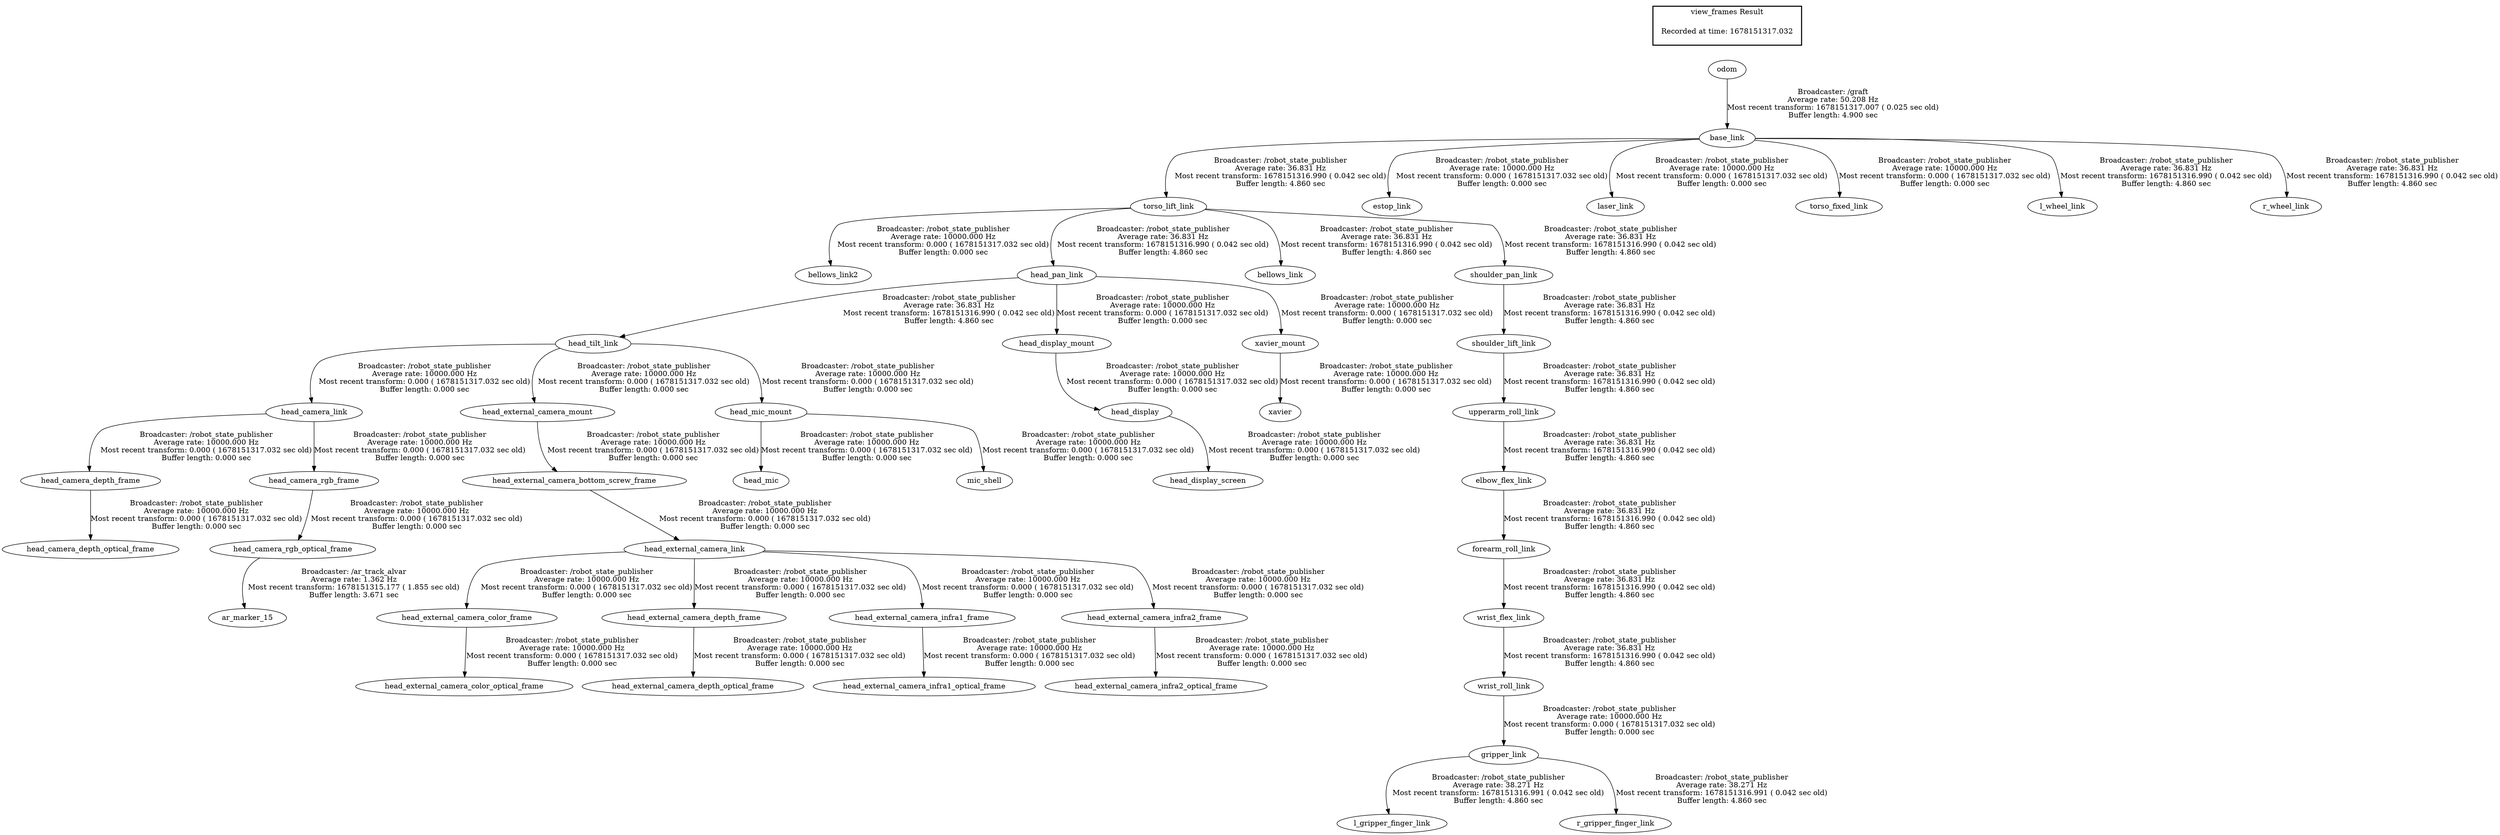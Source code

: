 digraph G {
"odom" -> "base_link"[label="Broadcaster: /graft\nAverage rate: 50.208 Hz\nMost recent transform: 1678151317.007 ( 0.025 sec old)\nBuffer length: 4.900 sec\n"];
"torso_lift_link" -> "bellows_link2"[label="Broadcaster: /robot_state_publisher\nAverage rate: 10000.000 Hz\nMost recent transform: 0.000 ( 1678151317.032 sec old)\nBuffer length: 0.000 sec\n"];
"base_link" -> "torso_lift_link"[label="Broadcaster: /robot_state_publisher\nAverage rate: 36.831 Hz\nMost recent transform: 1678151316.990 ( 0.042 sec old)\nBuffer length: 4.860 sec\n"];
"base_link" -> "estop_link"[label="Broadcaster: /robot_state_publisher\nAverage rate: 10000.000 Hz\nMost recent transform: 0.000 ( 1678151317.032 sec old)\nBuffer length: 0.000 sec\n"];
"wrist_roll_link" -> "gripper_link"[label="Broadcaster: /robot_state_publisher\nAverage rate: 10000.000 Hz\nMost recent transform: 0.000 ( 1678151317.032 sec old)\nBuffer length: 0.000 sec\n"];
"wrist_flex_link" -> "wrist_roll_link"[label="Broadcaster: /robot_state_publisher\nAverage rate: 36.831 Hz\nMost recent transform: 1678151316.990 ( 0.042 sec old)\nBuffer length: 4.860 sec\n"];
"head_camera_link" -> "head_camera_depth_frame"[label="Broadcaster: /robot_state_publisher\nAverage rate: 10000.000 Hz\nMost recent transform: 0.000 ( 1678151317.032 sec old)\nBuffer length: 0.000 sec\n"];
"head_tilt_link" -> "head_camera_link"[label="Broadcaster: /robot_state_publisher\nAverage rate: 10000.000 Hz\nMost recent transform: 0.000 ( 1678151317.032 sec old)\nBuffer length: 0.000 sec\n"];
"head_camera_depth_frame" -> "head_camera_depth_optical_frame"[label="Broadcaster: /robot_state_publisher\nAverage rate: 10000.000 Hz\nMost recent transform: 0.000 ( 1678151317.032 sec old)\nBuffer length: 0.000 sec\n"];
"head_pan_link" -> "head_tilt_link"[label="Broadcaster: /robot_state_publisher\nAverage rate: 36.831 Hz\nMost recent transform: 1678151316.990 ( 0.042 sec old)\nBuffer length: 4.860 sec\n"];
"head_camera_link" -> "head_camera_rgb_frame"[label="Broadcaster: /robot_state_publisher\nAverage rate: 10000.000 Hz\nMost recent transform: 0.000 ( 1678151317.032 sec old)\nBuffer length: 0.000 sec\n"];
"head_camera_rgb_frame" -> "head_camera_rgb_optical_frame"[label="Broadcaster: /robot_state_publisher\nAverage rate: 10000.000 Hz\nMost recent transform: 0.000 ( 1678151317.032 sec old)\nBuffer length: 0.000 sec\n"];
"head_display_mount" -> "head_display"[label="Broadcaster: /robot_state_publisher\nAverage rate: 10000.000 Hz\nMost recent transform: 0.000 ( 1678151317.032 sec old)\nBuffer length: 0.000 sec\n"];
"head_pan_link" -> "head_display_mount"[label="Broadcaster: /robot_state_publisher\nAverage rate: 10000.000 Hz\nMost recent transform: 0.000 ( 1678151317.032 sec old)\nBuffer length: 0.000 sec\n"];
"torso_lift_link" -> "head_pan_link"[label="Broadcaster: /robot_state_publisher\nAverage rate: 36.831 Hz\nMost recent transform: 1678151316.990 ( 0.042 sec old)\nBuffer length: 4.860 sec\n"];
"head_display" -> "head_display_screen"[label="Broadcaster: /robot_state_publisher\nAverage rate: 10000.000 Hz\nMost recent transform: 0.000 ( 1678151317.032 sec old)\nBuffer length: 0.000 sec\n"];
"head_external_camera_link" -> "head_external_camera_color_frame"[label="Broadcaster: /robot_state_publisher\nAverage rate: 10000.000 Hz\nMost recent transform: 0.000 ( 1678151317.032 sec old)\nBuffer length: 0.000 sec\n"];
"head_external_camera_bottom_screw_frame" -> "head_external_camera_link"[label="Broadcaster: /robot_state_publisher\nAverage rate: 10000.000 Hz\nMost recent transform: 0.000 ( 1678151317.032 sec old)\nBuffer length: 0.000 sec\n"];
"head_external_camera_color_frame" -> "head_external_camera_color_optical_frame"[label="Broadcaster: /robot_state_publisher\nAverage rate: 10000.000 Hz\nMost recent transform: 0.000 ( 1678151317.032 sec old)\nBuffer length: 0.000 sec\n"];
"head_external_camera_link" -> "head_external_camera_depth_frame"[label="Broadcaster: /robot_state_publisher\nAverage rate: 10000.000 Hz\nMost recent transform: 0.000 ( 1678151317.032 sec old)\nBuffer length: 0.000 sec\n"];
"head_external_camera_depth_frame" -> "head_external_camera_depth_optical_frame"[label="Broadcaster: /robot_state_publisher\nAverage rate: 10000.000 Hz\nMost recent transform: 0.000 ( 1678151317.032 sec old)\nBuffer length: 0.000 sec\n"];
"head_external_camera_link" -> "head_external_camera_infra1_frame"[label="Broadcaster: /robot_state_publisher\nAverage rate: 10000.000 Hz\nMost recent transform: 0.000 ( 1678151317.032 sec old)\nBuffer length: 0.000 sec\n"];
"head_external_camera_infra1_frame" -> "head_external_camera_infra1_optical_frame"[label="Broadcaster: /robot_state_publisher\nAverage rate: 10000.000 Hz\nMost recent transform: 0.000 ( 1678151317.032 sec old)\nBuffer length: 0.000 sec\n"];
"head_external_camera_link" -> "head_external_camera_infra2_frame"[label="Broadcaster: /robot_state_publisher\nAverage rate: 10000.000 Hz\nMost recent transform: 0.000 ( 1678151317.032 sec old)\nBuffer length: 0.000 sec\n"];
"head_external_camera_infra2_frame" -> "head_external_camera_infra2_optical_frame"[label="Broadcaster: /robot_state_publisher\nAverage rate: 10000.000 Hz\nMost recent transform: 0.000 ( 1678151317.032 sec old)\nBuffer length: 0.000 sec\n"];
"head_external_camera_mount" -> "head_external_camera_bottom_screw_frame"[label="Broadcaster: /robot_state_publisher\nAverage rate: 10000.000 Hz\nMost recent transform: 0.000 ( 1678151317.032 sec old)\nBuffer length: 0.000 sec\n"];
"head_tilt_link" -> "head_external_camera_mount"[label="Broadcaster: /robot_state_publisher\nAverage rate: 10000.000 Hz\nMost recent transform: 0.000 ( 1678151317.032 sec old)\nBuffer length: 0.000 sec\n"];
"head_mic_mount" -> "head_mic"[label="Broadcaster: /robot_state_publisher\nAverage rate: 10000.000 Hz\nMost recent transform: 0.000 ( 1678151317.032 sec old)\nBuffer length: 0.000 sec\n"];
"head_tilt_link" -> "head_mic_mount"[label="Broadcaster: /robot_state_publisher\nAverage rate: 10000.000 Hz\nMost recent transform: 0.000 ( 1678151317.032 sec old)\nBuffer length: 0.000 sec\n"];
"base_link" -> "laser_link"[label="Broadcaster: /robot_state_publisher\nAverage rate: 10000.000 Hz\nMost recent transform: 0.000 ( 1678151317.032 sec old)\nBuffer length: 0.000 sec\n"];
"head_mic_mount" -> "mic_shell"[label="Broadcaster: /robot_state_publisher\nAverage rate: 10000.000 Hz\nMost recent transform: 0.000 ( 1678151317.032 sec old)\nBuffer length: 0.000 sec\n"];
"base_link" -> "torso_fixed_link"[label="Broadcaster: /robot_state_publisher\nAverage rate: 10000.000 Hz\nMost recent transform: 0.000 ( 1678151317.032 sec old)\nBuffer length: 0.000 sec\n"];
"xavier_mount" -> "xavier"[label="Broadcaster: /robot_state_publisher\nAverage rate: 10000.000 Hz\nMost recent transform: 0.000 ( 1678151317.032 sec old)\nBuffer length: 0.000 sec\n"];
"head_pan_link" -> "xavier_mount"[label="Broadcaster: /robot_state_publisher\nAverage rate: 10000.000 Hz\nMost recent transform: 0.000 ( 1678151317.032 sec old)\nBuffer length: 0.000 sec\n"];
"torso_lift_link" -> "bellows_link"[label="Broadcaster: /robot_state_publisher\nAverage rate: 36.831 Hz\nMost recent transform: 1678151316.990 ( 0.042 sec old)\nBuffer length: 4.860 sec\n"];
"upperarm_roll_link" -> "elbow_flex_link"[label="Broadcaster: /robot_state_publisher\nAverage rate: 36.831 Hz\nMost recent transform: 1678151316.990 ( 0.042 sec old)\nBuffer length: 4.860 sec\n"];
"shoulder_lift_link" -> "upperarm_roll_link"[label="Broadcaster: /robot_state_publisher\nAverage rate: 36.831 Hz\nMost recent transform: 1678151316.990 ( 0.042 sec old)\nBuffer length: 4.860 sec\n"];
"elbow_flex_link" -> "forearm_roll_link"[label="Broadcaster: /robot_state_publisher\nAverage rate: 36.831 Hz\nMost recent transform: 1678151316.990 ( 0.042 sec old)\nBuffer length: 4.860 sec\n"];
"base_link" -> "l_wheel_link"[label="Broadcaster: /robot_state_publisher\nAverage rate: 36.831 Hz\nMost recent transform: 1678151316.990 ( 0.042 sec old)\nBuffer length: 4.860 sec\n"];
"base_link" -> "r_wheel_link"[label="Broadcaster: /robot_state_publisher\nAverage rate: 36.831 Hz\nMost recent transform: 1678151316.990 ( 0.042 sec old)\nBuffer length: 4.860 sec\n"];
"shoulder_pan_link" -> "shoulder_lift_link"[label="Broadcaster: /robot_state_publisher\nAverage rate: 36.831 Hz\nMost recent transform: 1678151316.990 ( 0.042 sec old)\nBuffer length: 4.860 sec\n"];
"torso_lift_link" -> "shoulder_pan_link"[label="Broadcaster: /robot_state_publisher\nAverage rate: 36.831 Hz\nMost recent transform: 1678151316.990 ( 0.042 sec old)\nBuffer length: 4.860 sec\n"];
"forearm_roll_link" -> "wrist_flex_link"[label="Broadcaster: /robot_state_publisher\nAverage rate: 36.831 Hz\nMost recent transform: 1678151316.990 ( 0.042 sec old)\nBuffer length: 4.860 sec\n"];
"gripper_link" -> "l_gripper_finger_link"[label="Broadcaster: /robot_state_publisher\nAverage rate: 38.271 Hz\nMost recent transform: 1678151316.991 ( 0.042 sec old)\nBuffer length: 4.860 sec\n"];
"gripper_link" -> "r_gripper_finger_link"[label="Broadcaster: /robot_state_publisher\nAverage rate: 38.271 Hz\nMost recent transform: 1678151316.991 ( 0.042 sec old)\nBuffer length: 4.860 sec\n"];
"head_camera_rgb_optical_frame" -> "ar_marker_15"[label="Broadcaster: /ar_track_alvar\nAverage rate: 1.362 Hz\nMost recent transform: 1678151315.177 ( 1.855 sec old)\nBuffer length: 3.671 sec\n"];
edge [style=invis];
 subgraph cluster_legend { style=bold; color=black; label ="view_frames Result";
"Recorded at time: 1678151317.032"[ shape=plaintext ] ;
 }->"odom";
}